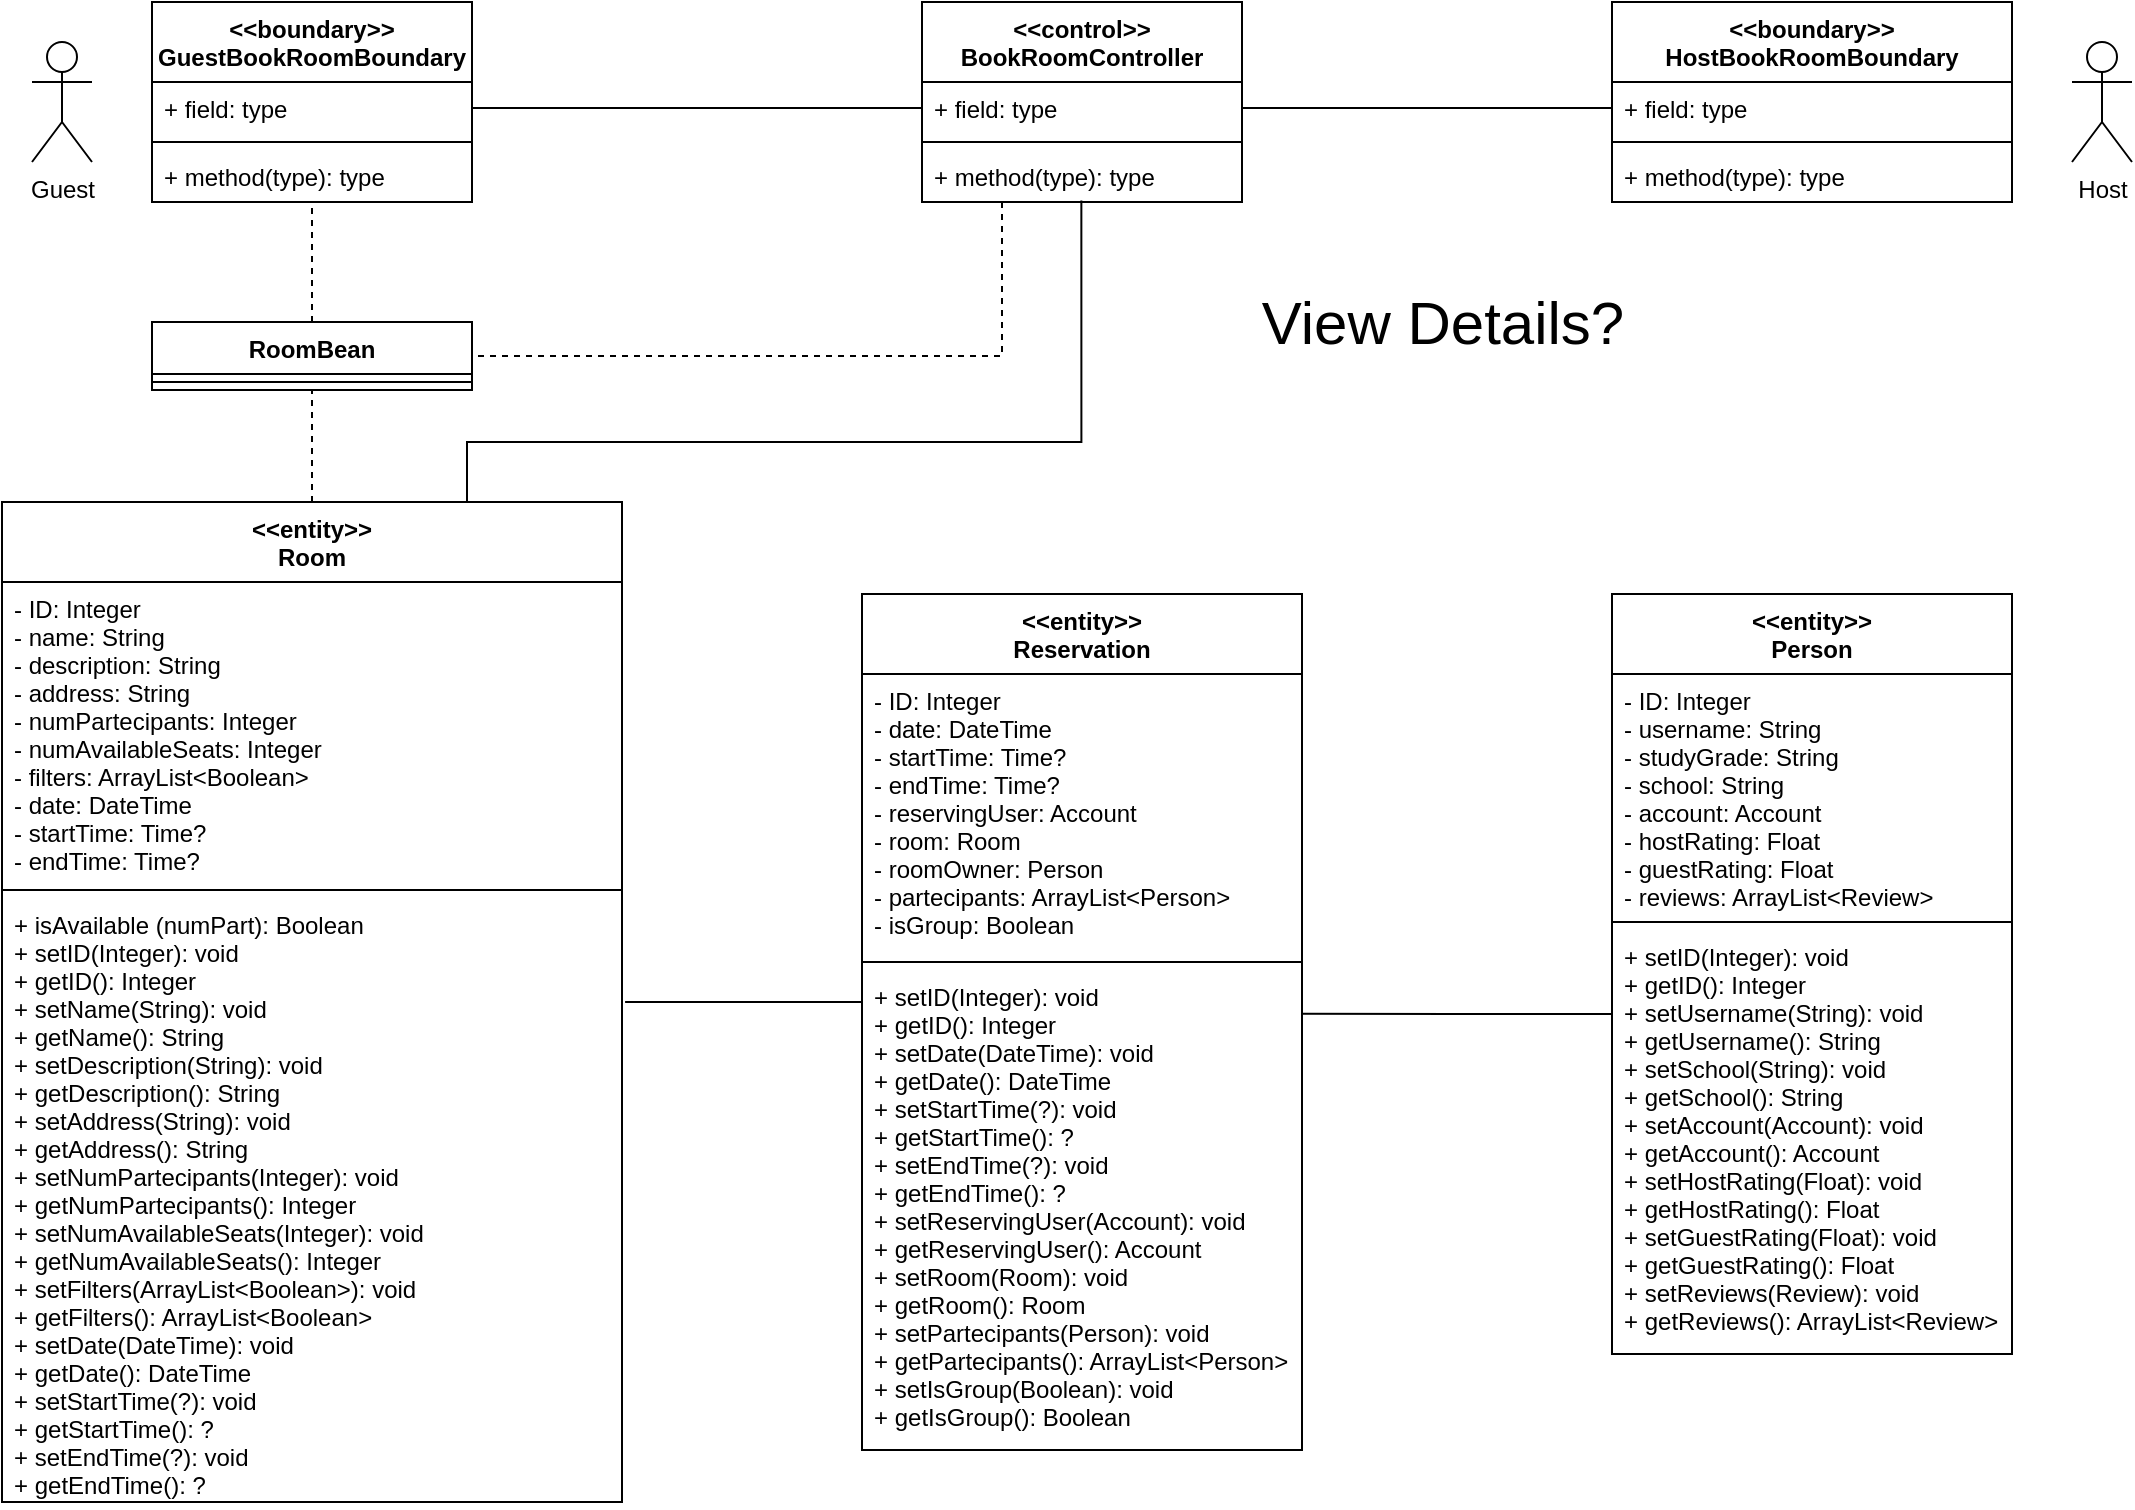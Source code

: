 <mxfile version="14.1.1" type="github">
  <diagram id="C5RBs43oDa-KdzZeNtuy" name="Page-1">
    <mxGraphModel dx="1128" dy="630" grid="1" gridSize="10" guides="1" tooltips="1" connect="1" arrows="1" fold="1" page="1" pageScale="1" pageWidth="1169" pageHeight="827" math="0" shadow="0">
      <root>
        <mxCell id="WIyWlLk6GJQsqaUBKTNV-0" />
        <mxCell id="WIyWlLk6GJQsqaUBKTNV-1" parent="WIyWlLk6GJQsqaUBKTNV-0" />
        <mxCell id="vfxE1XWkJNAnzS6LpCng-8" style="edgeStyle=orthogonalEdgeStyle;rounded=0;orthogonalLoop=1;jettySize=auto;html=1;exitX=0.25;exitY=1;exitDx=0;exitDy=0;entryX=1;entryY=0.5;entryDx=0;entryDy=0;endArrow=none;endFill=0;dashed=1;" parent="WIyWlLk6GJQsqaUBKTNV-1" source="i8ZYzH3QJLQe-S7LLOKw-4" target="JluxLL0T92C3vlwOhnVZ-6" edge="1">
          <mxGeometry relative="1" as="geometry" />
        </mxCell>
        <mxCell id="i8ZYzH3QJLQe-S7LLOKw-4" value="&lt;&lt;control&gt;&gt;&#xa;BookRoomController" style="swimlane;fontStyle=1;align=center;verticalAlign=top;childLayout=stackLayout;horizontal=1;startSize=40;horizontalStack=0;resizeParent=1;resizeParentMax=0;resizeLast=0;collapsible=1;marginBottom=0;" parent="WIyWlLk6GJQsqaUBKTNV-1" vertex="1">
          <mxGeometry x="505" y="60" width="160" height="100" as="geometry" />
        </mxCell>
        <mxCell id="i8ZYzH3QJLQe-S7LLOKw-5" value="+ field: type" style="text;strokeColor=none;fillColor=none;align=left;verticalAlign=top;spacingLeft=4;spacingRight=4;overflow=hidden;rotatable=0;points=[[0,0.5],[1,0.5]];portConstraint=eastwest;" parent="i8ZYzH3QJLQe-S7LLOKw-4" vertex="1">
          <mxGeometry y="40" width="160" height="26" as="geometry" />
        </mxCell>
        <mxCell id="i8ZYzH3QJLQe-S7LLOKw-6" value="" style="line;strokeWidth=1;fillColor=none;align=left;verticalAlign=middle;spacingTop=-1;spacingLeft=3;spacingRight=3;rotatable=0;labelPosition=right;points=[];portConstraint=eastwest;" parent="i8ZYzH3QJLQe-S7LLOKw-4" vertex="1">
          <mxGeometry y="66" width="160" height="8" as="geometry" />
        </mxCell>
        <mxCell id="i8ZYzH3QJLQe-S7LLOKw-7" value="+ method(type): type" style="text;strokeColor=none;fillColor=none;align=left;verticalAlign=top;spacingLeft=4;spacingRight=4;overflow=hidden;rotatable=0;points=[[0,0.5],[1,0.5]];portConstraint=eastwest;" parent="i8ZYzH3QJLQe-S7LLOKw-4" vertex="1">
          <mxGeometry y="74" width="160" height="26" as="geometry" />
        </mxCell>
        <mxCell id="i8ZYzH3QJLQe-S7LLOKw-8" value="&lt;&lt;boundary&gt;&gt;&#xa;GuestBookRoomBoundary" style="swimlane;fontStyle=1;align=center;verticalAlign=top;childLayout=stackLayout;horizontal=1;startSize=40;horizontalStack=0;resizeParent=1;resizeParentMax=0;resizeLast=0;collapsible=1;marginBottom=0;" parent="WIyWlLk6GJQsqaUBKTNV-1" vertex="1">
          <mxGeometry x="120" y="60" width="160" height="100" as="geometry" />
        </mxCell>
        <mxCell id="i8ZYzH3QJLQe-S7LLOKw-9" value="+ field: type" style="text;strokeColor=none;fillColor=none;align=left;verticalAlign=top;spacingLeft=4;spacingRight=4;overflow=hidden;rotatable=0;points=[[0,0.5],[1,0.5]];portConstraint=eastwest;" parent="i8ZYzH3QJLQe-S7LLOKw-8" vertex="1">
          <mxGeometry y="40" width="160" height="26" as="geometry" />
        </mxCell>
        <mxCell id="i8ZYzH3QJLQe-S7LLOKw-10" value="" style="line;strokeWidth=1;fillColor=none;align=left;verticalAlign=middle;spacingTop=-1;spacingLeft=3;spacingRight=3;rotatable=0;labelPosition=right;points=[];portConstraint=eastwest;" parent="i8ZYzH3QJLQe-S7LLOKw-8" vertex="1">
          <mxGeometry y="66" width="160" height="8" as="geometry" />
        </mxCell>
        <mxCell id="i8ZYzH3QJLQe-S7LLOKw-11" value="+ method(type): type" style="text;strokeColor=none;fillColor=none;align=left;verticalAlign=top;spacingLeft=4;spacingRight=4;overflow=hidden;rotatable=0;points=[[0,0.5],[1,0.5]];portConstraint=eastwest;" parent="i8ZYzH3QJLQe-S7LLOKw-8" vertex="1">
          <mxGeometry y="74" width="160" height="26" as="geometry" />
        </mxCell>
        <mxCell id="i8ZYzH3QJLQe-S7LLOKw-12" value="Guest" style="shape=umlActor;verticalLabelPosition=bottom;verticalAlign=top;html=1;outlineConnect=0;" parent="WIyWlLk6GJQsqaUBKTNV-1" vertex="1">
          <mxGeometry x="60" y="80" width="30" height="60" as="geometry" />
        </mxCell>
        <mxCell id="i8ZYzH3QJLQe-S7LLOKw-19" style="edgeStyle=orthogonalEdgeStyle;rounded=0;orthogonalLoop=1;jettySize=auto;html=1;exitX=1;exitY=0.5;exitDx=0;exitDy=0;entryX=0;entryY=0.5;entryDx=0;entryDy=0;endArrow=none;endFill=0;" parent="WIyWlLk6GJQsqaUBKTNV-1" source="i8ZYzH3QJLQe-S7LLOKw-9" target="i8ZYzH3QJLQe-S7LLOKw-5" edge="1">
          <mxGeometry relative="1" as="geometry" />
        </mxCell>
        <mxCell id="JluxLL0T92C3vlwOhnVZ-0" value="&lt;&lt;boundary&gt;&gt;&#xa;HostBookRoomBoundary" style="swimlane;fontStyle=1;align=center;verticalAlign=top;childLayout=stackLayout;horizontal=1;startSize=40;horizontalStack=0;resizeParent=1;resizeParentMax=0;resizeLast=0;collapsible=1;marginBottom=0;" parent="WIyWlLk6GJQsqaUBKTNV-1" vertex="1">
          <mxGeometry x="850" y="60" width="200" height="100" as="geometry" />
        </mxCell>
        <mxCell id="JluxLL0T92C3vlwOhnVZ-1" value="+ field: type" style="text;strokeColor=none;fillColor=none;align=left;verticalAlign=top;spacingLeft=4;spacingRight=4;overflow=hidden;rotatable=0;points=[[0,0.5],[1,0.5]];portConstraint=eastwest;" parent="JluxLL0T92C3vlwOhnVZ-0" vertex="1">
          <mxGeometry y="40" width="200" height="26" as="geometry" />
        </mxCell>
        <mxCell id="JluxLL0T92C3vlwOhnVZ-2" value="" style="line;strokeWidth=1;fillColor=none;align=left;verticalAlign=middle;spacingTop=-1;spacingLeft=3;spacingRight=3;rotatable=0;labelPosition=right;points=[];portConstraint=eastwest;" parent="JluxLL0T92C3vlwOhnVZ-0" vertex="1">
          <mxGeometry y="66" width="200" height="8" as="geometry" />
        </mxCell>
        <mxCell id="JluxLL0T92C3vlwOhnVZ-3" value="+ method(type): type" style="text;strokeColor=none;fillColor=none;align=left;verticalAlign=top;spacingLeft=4;spacingRight=4;overflow=hidden;rotatable=0;points=[[0,0.5],[1,0.5]];portConstraint=eastwest;" parent="JluxLL0T92C3vlwOhnVZ-0" vertex="1">
          <mxGeometry y="74" width="200" height="26" as="geometry" />
        </mxCell>
        <mxCell id="JluxLL0T92C3vlwOhnVZ-5" value="Host" style="shape=umlActor;verticalLabelPosition=bottom;verticalAlign=top;html=1;outlineConnect=0;" parent="WIyWlLk6GJQsqaUBKTNV-1" vertex="1">
          <mxGeometry x="1080" y="80" width="30" height="60" as="geometry" />
        </mxCell>
        <mxCell id="JluxLL0T92C3vlwOhnVZ-15" style="edgeStyle=orthogonalEdgeStyle;rounded=0;orthogonalLoop=1;jettySize=auto;html=1;exitX=0.5;exitY=0;exitDx=0;exitDy=0;dashed=1;endArrow=none;endFill=0;" parent="WIyWlLk6GJQsqaUBKTNV-1" source="JluxLL0T92C3vlwOhnVZ-6" target="i8ZYzH3QJLQe-S7LLOKw-8" edge="1">
          <mxGeometry relative="1" as="geometry" />
        </mxCell>
        <mxCell id="JluxLL0T92C3vlwOhnVZ-6" value="RoomBean" style="swimlane;fontStyle=1;align=center;verticalAlign=top;childLayout=stackLayout;horizontal=1;startSize=26;horizontalStack=0;resizeParent=1;resizeParentMax=0;resizeLast=0;collapsible=1;marginBottom=0;" parent="WIyWlLk6GJQsqaUBKTNV-1" vertex="1">
          <mxGeometry x="120" y="220" width="160" height="34" as="geometry" />
        </mxCell>
        <mxCell id="JluxLL0T92C3vlwOhnVZ-8" value="" style="line;strokeWidth=1;fillColor=none;align=left;verticalAlign=middle;spacingTop=-1;spacingLeft=3;spacingRight=3;rotatable=0;labelPosition=right;points=[];portConstraint=eastwest;" parent="JluxLL0T92C3vlwOhnVZ-6" vertex="1">
          <mxGeometry y="26" width="160" height="8" as="geometry" />
        </mxCell>
        <mxCell id="Ayp9Abv5QdkdxpY9boeX-0" value="&lt;font style=&quot;font-size: 30px&quot;&gt;View Details?&lt;/font&gt;" style="text;html=1;align=center;verticalAlign=middle;resizable=0;points=[];autosize=1;" parent="WIyWlLk6GJQsqaUBKTNV-1" vertex="1">
          <mxGeometry x="665" y="205" width="200" height="30" as="geometry" />
        </mxCell>
        <mxCell id="vfxE1XWkJNAnzS6LpCng-6" style="edgeStyle=orthogonalEdgeStyle;rounded=0;orthogonalLoop=1;jettySize=auto;html=1;entryX=0.5;entryY=1;entryDx=0;entryDy=0;dashed=1;endArrow=none;endFill=0;" parent="WIyWlLk6GJQsqaUBKTNV-1" source="vfxE1XWkJNAnzS6LpCng-0" target="JluxLL0T92C3vlwOhnVZ-6" edge="1">
          <mxGeometry relative="1" as="geometry" />
        </mxCell>
        <mxCell id="vfxE1XWkJNAnzS6LpCng-7" style="edgeStyle=orthogonalEdgeStyle;rounded=0;orthogonalLoop=1;jettySize=auto;html=1;exitX=0.75;exitY=0;exitDx=0;exitDy=0;endArrow=none;endFill=0;entryX=0.498;entryY=0.973;entryDx=0;entryDy=0;entryPerimeter=0;" parent="WIyWlLk6GJQsqaUBKTNV-1" source="vfxE1XWkJNAnzS6LpCng-0" target="i8ZYzH3QJLQe-S7LLOKw-7" edge="1">
          <mxGeometry relative="1" as="geometry">
            <mxPoint x="585" y="210" as="targetPoint" />
            <Array as="points">
              <mxPoint x="278" y="280" />
              <mxPoint x="585" y="280" />
            </Array>
          </mxGeometry>
        </mxCell>
        <mxCell id="vfxE1XWkJNAnzS6LpCng-0" value="&lt;&lt;entity&gt;&gt;&#xa;Room" style="swimlane;fontStyle=1;align=center;verticalAlign=top;childLayout=stackLayout;horizontal=1;startSize=40;horizontalStack=0;resizeParent=1;resizeParentMax=0;resizeLast=0;collapsible=1;marginBottom=0;" parent="WIyWlLk6GJQsqaUBKTNV-1" vertex="1">
          <mxGeometry x="45" y="310" width="310" height="500" as="geometry" />
        </mxCell>
        <mxCell id="vfxE1XWkJNAnzS6LpCng-1" value="- ID: Integer&#xa;- name: String&#xa;- description: String&#xa;- address: String&#xa;- numPartecipants: Integer&#xa;- numAvailableSeats: Integer&#xa;- filters: ArrayList&lt;Boolean&gt;&#xa;- date: DateTime&#xa;- startTime: Time?&#xa;- endTime: Time?" style="text;strokeColor=none;fillColor=none;align=left;verticalAlign=top;spacingLeft=4;spacingRight=4;overflow=hidden;rotatable=0;points=[[0,0.5],[1,0.5]];portConstraint=eastwest;" parent="vfxE1XWkJNAnzS6LpCng-0" vertex="1">
          <mxGeometry y="40" width="310" height="150" as="geometry" />
        </mxCell>
        <mxCell id="vfxE1XWkJNAnzS6LpCng-2" value="" style="line;strokeWidth=1;fillColor=none;align=left;verticalAlign=middle;spacingTop=-1;spacingLeft=3;spacingRight=3;rotatable=0;labelPosition=right;points=[];portConstraint=eastwest;" parent="vfxE1XWkJNAnzS6LpCng-0" vertex="1">
          <mxGeometry y="190" width="310" height="8" as="geometry" />
        </mxCell>
        <mxCell id="vfxE1XWkJNAnzS6LpCng-3" value="+ isAvailable (numPart): Boolean&#xa;+ setID(Integer): void &#xa;+ getID(): Integer&#xa;+ setName(String): void&#xa;+ getName(): String&#xa;+ setDescription(String): void&#xa;+ getDescription(): String&#xa;+ setAddress(String): void&#xa;+ getAddress(): String&#xa;+ setNumPartecipants(Integer): void&#xa;+ getNumPartecipants(): Integer&#xa;+ setNumAvailableSeats(Integer): void&#xa;+ getNumAvailableSeats(): Integer&#xa;+ setFilters(ArrayList&lt;Boolean&gt;): void&#xa;+ getFilters(): ArrayList&lt;Boolean&gt;&#xa;+ setDate(DateTime): void&#xa;+ getDate(): DateTime&#xa;+ setStartTime(?): void&#xa;+ getStartTime(): ?&#xa;+ setEndTime(?): void&#xa;+ getEndTime(): ?&#xa; &#xa;&#xa; " style="text;strokeColor=none;fillColor=none;align=left;verticalAlign=top;spacingLeft=4;spacingRight=4;overflow=hidden;rotatable=0;points=[[0,0.5],[1,0.5]];portConstraint=eastwest;" parent="vfxE1XWkJNAnzS6LpCng-0" vertex="1">
          <mxGeometry y="198" width="310" height="302" as="geometry" />
        </mxCell>
        <mxCell id="vfxE1XWkJNAnzS6LpCng-9" style="edgeStyle=orthogonalEdgeStyle;rounded=0;orthogonalLoop=1;jettySize=auto;html=1;exitX=1;exitY=0.5;exitDx=0;exitDy=0;entryX=0;entryY=0.5;entryDx=0;entryDy=0;endArrow=none;endFill=0;" parent="WIyWlLk6GJQsqaUBKTNV-1" source="i8ZYzH3QJLQe-S7LLOKw-5" target="JluxLL0T92C3vlwOhnVZ-1" edge="1">
          <mxGeometry relative="1" as="geometry" />
        </mxCell>
        <mxCell id="vfxE1XWkJNAnzS6LpCng-18" style="edgeStyle=orthogonalEdgeStyle;rounded=0;orthogonalLoop=1;jettySize=auto;html=1;endArrow=none;endFill=0;entryX=1.005;entryY=0.172;entryDx=0;entryDy=0;entryPerimeter=0;" parent="WIyWlLk6GJQsqaUBKTNV-1" source="vfxE1XWkJNAnzS6LpCng-10" target="vfxE1XWkJNAnzS6LpCng-3" edge="1">
          <mxGeometry relative="1" as="geometry">
            <mxPoint x="370" y="560" as="targetPoint" />
            <Array as="points">
              <mxPoint x="450" y="560" />
              <mxPoint x="450" y="560" />
            </Array>
          </mxGeometry>
        </mxCell>
        <mxCell id="vfxE1XWkJNAnzS6LpCng-10" value="&lt;&lt;entity&gt;&gt;&#xa;Reservation" style="swimlane;fontStyle=1;align=center;verticalAlign=top;childLayout=stackLayout;horizontal=1;startSize=40;horizontalStack=0;resizeParent=1;resizeParentMax=0;resizeLast=0;collapsible=1;marginBottom=0;" parent="WIyWlLk6GJQsqaUBKTNV-1" vertex="1">
          <mxGeometry x="475" y="356" width="220" height="428" as="geometry" />
        </mxCell>
        <mxCell id="vfxE1XWkJNAnzS6LpCng-11" value="- ID: Integer&#xa;- date: DateTime&#xa;- startTime: Time?&#xa;- endTime: Time?&#xa;- reservingUser: Account&#xa;- room: Room&#xa;- roomOwner: Person&#xa;- partecipants: ArrayList&lt;Person&gt;&#xa;- isGroup: Boolean" style="text;strokeColor=none;fillColor=none;align=left;verticalAlign=top;spacingLeft=4;spacingRight=4;overflow=hidden;rotatable=0;points=[[0,0.5],[1,0.5]];portConstraint=eastwest;" parent="vfxE1XWkJNAnzS6LpCng-10" vertex="1">
          <mxGeometry y="40" width="220" height="140" as="geometry" />
        </mxCell>
        <mxCell id="vfxE1XWkJNAnzS6LpCng-12" value="" style="line;strokeWidth=1;fillColor=none;align=left;verticalAlign=middle;spacingTop=-1;spacingLeft=3;spacingRight=3;rotatable=0;labelPosition=right;points=[];portConstraint=eastwest;" parent="vfxE1XWkJNAnzS6LpCng-10" vertex="1">
          <mxGeometry y="180" width="220" height="8" as="geometry" />
        </mxCell>
        <mxCell id="vfxE1XWkJNAnzS6LpCng-13" value="+ setID(Integer): void &#xa;+ getID(): Integer&#xa;+ setDate(DateTime): void&#xa;+ getDate(): DateTime&#xa;+ setStartTime(?): void&#xa;+ getStartTime(): ?&#xa;+ setEndTime(?): void&#xa;+ getEndTime(): ?&#xa;+ setReservingUser(Account): void&#xa;+ getReservingUser(): Account&#xa;+ setRoom(Room): void&#xa;+ getRoom(): Room&#xa;+ setPartecipants(Person): void&#xa;+ getPartecipants(): ArrayList&lt;Person&gt;&#xa;+ setIsGroup(Boolean): void&#xa;+ getIsGroup(): Boolean" style="text;strokeColor=none;fillColor=none;align=left;verticalAlign=top;spacingLeft=4;spacingRight=4;overflow=hidden;rotatable=0;points=[[0,0.5],[1,0.5]];portConstraint=eastwest;" parent="vfxE1XWkJNAnzS6LpCng-10" vertex="1">
          <mxGeometry y="188" width="220" height="240" as="geometry" />
        </mxCell>
        <mxCell id="vfxE1XWkJNAnzS6LpCng-19" style="edgeStyle=orthogonalEdgeStyle;rounded=0;orthogonalLoop=1;jettySize=auto;html=1;entryX=0.998;entryY=0.091;entryDx=0;entryDy=0;entryPerimeter=0;endArrow=none;endFill=0;" parent="WIyWlLk6GJQsqaUBKTNV-1" source="vfxE1XWkJNAnzS6LpCng-14" target="vfxE1XWkJNAnzS6LpCng-13" edge="1">
          <mxGeometry relative="1" as="geometry">
            <Array as="points">
              <mxPoint x="770" y="566" />
              <mxPoint x="770" y="566" />
            </Array>
          </mxGeometry>
        </mxCell>
        <mxCell id="vfxE1XWkJNAnzS6LpCng-14" value="&lt;&lt;entity&gt;&gt;&#xa;Person" style="swimlane;fontStyle=1;align=center;verticalAlign=top;childLayout=stackLayout;horizontal=1;startSize=40;horizontalStack=0;resizeParent=1;resizeParentMax=0;resizeLast=0;collapsible=1;marginBottom=0;" parent="WIyWlLk6GJQsqaUBKTNV-1" vertex="1">
          <mxGeometry x="850" y="356" width="200" height="380" as="geometry" />
        </mxCell>
        <mxCell id="vfxE1XWkJNAnzS6LpCng-15" value="- ID: Integer&#xa;- username: String&#xa;- studyGrade: String&#xa;- school: String&#xa;- account: Account&#xa;- hostRating: Float&#xa;- guestRating: Float&#xa;- reviews: ArrayList&lt;Review&gt;" style="text;strokeColor=none;fillColor=none;align=left;verticalAlign=top;spacingLeft=4;spacingRight=4;overflow=hidden;rotatable=0;points=[[0,0.5],[1,0.5]];portConstraint=eastwest;" parent="vfxE1XWkJNAnzS6LpCng-14" vertex="1">
          <mxGeometry y="40" width="200" height="120" as="geometry" />
        </mxCell>
        <mxCell id="vfxE1XWkJNAnzS6LpCng-16" value="" style="line;strokeWidth=1;fillColor=none;align=left;verticalAlign=middle;spacingTop=-1;spacingLeft=3;spacingRight=3;rotatable=0;labelPosition=right;points=[];portConstraint=eastwest;" parent="vfxE1XWkJNAnzS6LpCng-14" vertex="1">
          <mxGeometry y="160" width="200" height="8" as="geometry" />
        </mxCell>
        <mxCell id="vfxE1XWkJNAnzS6LpCng-17" value="+ setID(Integer): void&#xa;+ getID(): Integer&#xa;+ setUsername(String): void&#xa;+ getUsername(): String&#xa;+ setSchool(String): void&#xa;+ getSchool(): String&#xa;+ setAccount(Account): void&#xa;+ getAccount(): Account&#xa;+ setHostRating(Float): void&#xa;+ getHostRating(): Float&#xa;+ setGuestRating(Float): void&#xa;+ getGuestRating(): Float&#xa;+ setReviews(Review): void&#xa;+ getReviews(): ArrayList&lt;Review&gt;" style="text;strokeColor=none;fillColor=none;align=left;verticalAlign=top;spacingLeft=4;spacingRight=4;overflow=hidden;rotatable=0;points=[[0,0.5],[1,0.5]];portConstraint=eastwest;" parent="vfxE1XWkJNAnzS6LpCng-14" vertex="1">
          <mxGeometry y="168" width="200" height="212" as="geometry" />
        </mxCell>
      </root>
    </mxGraphModel>
  </diagram>
</mxfile>
